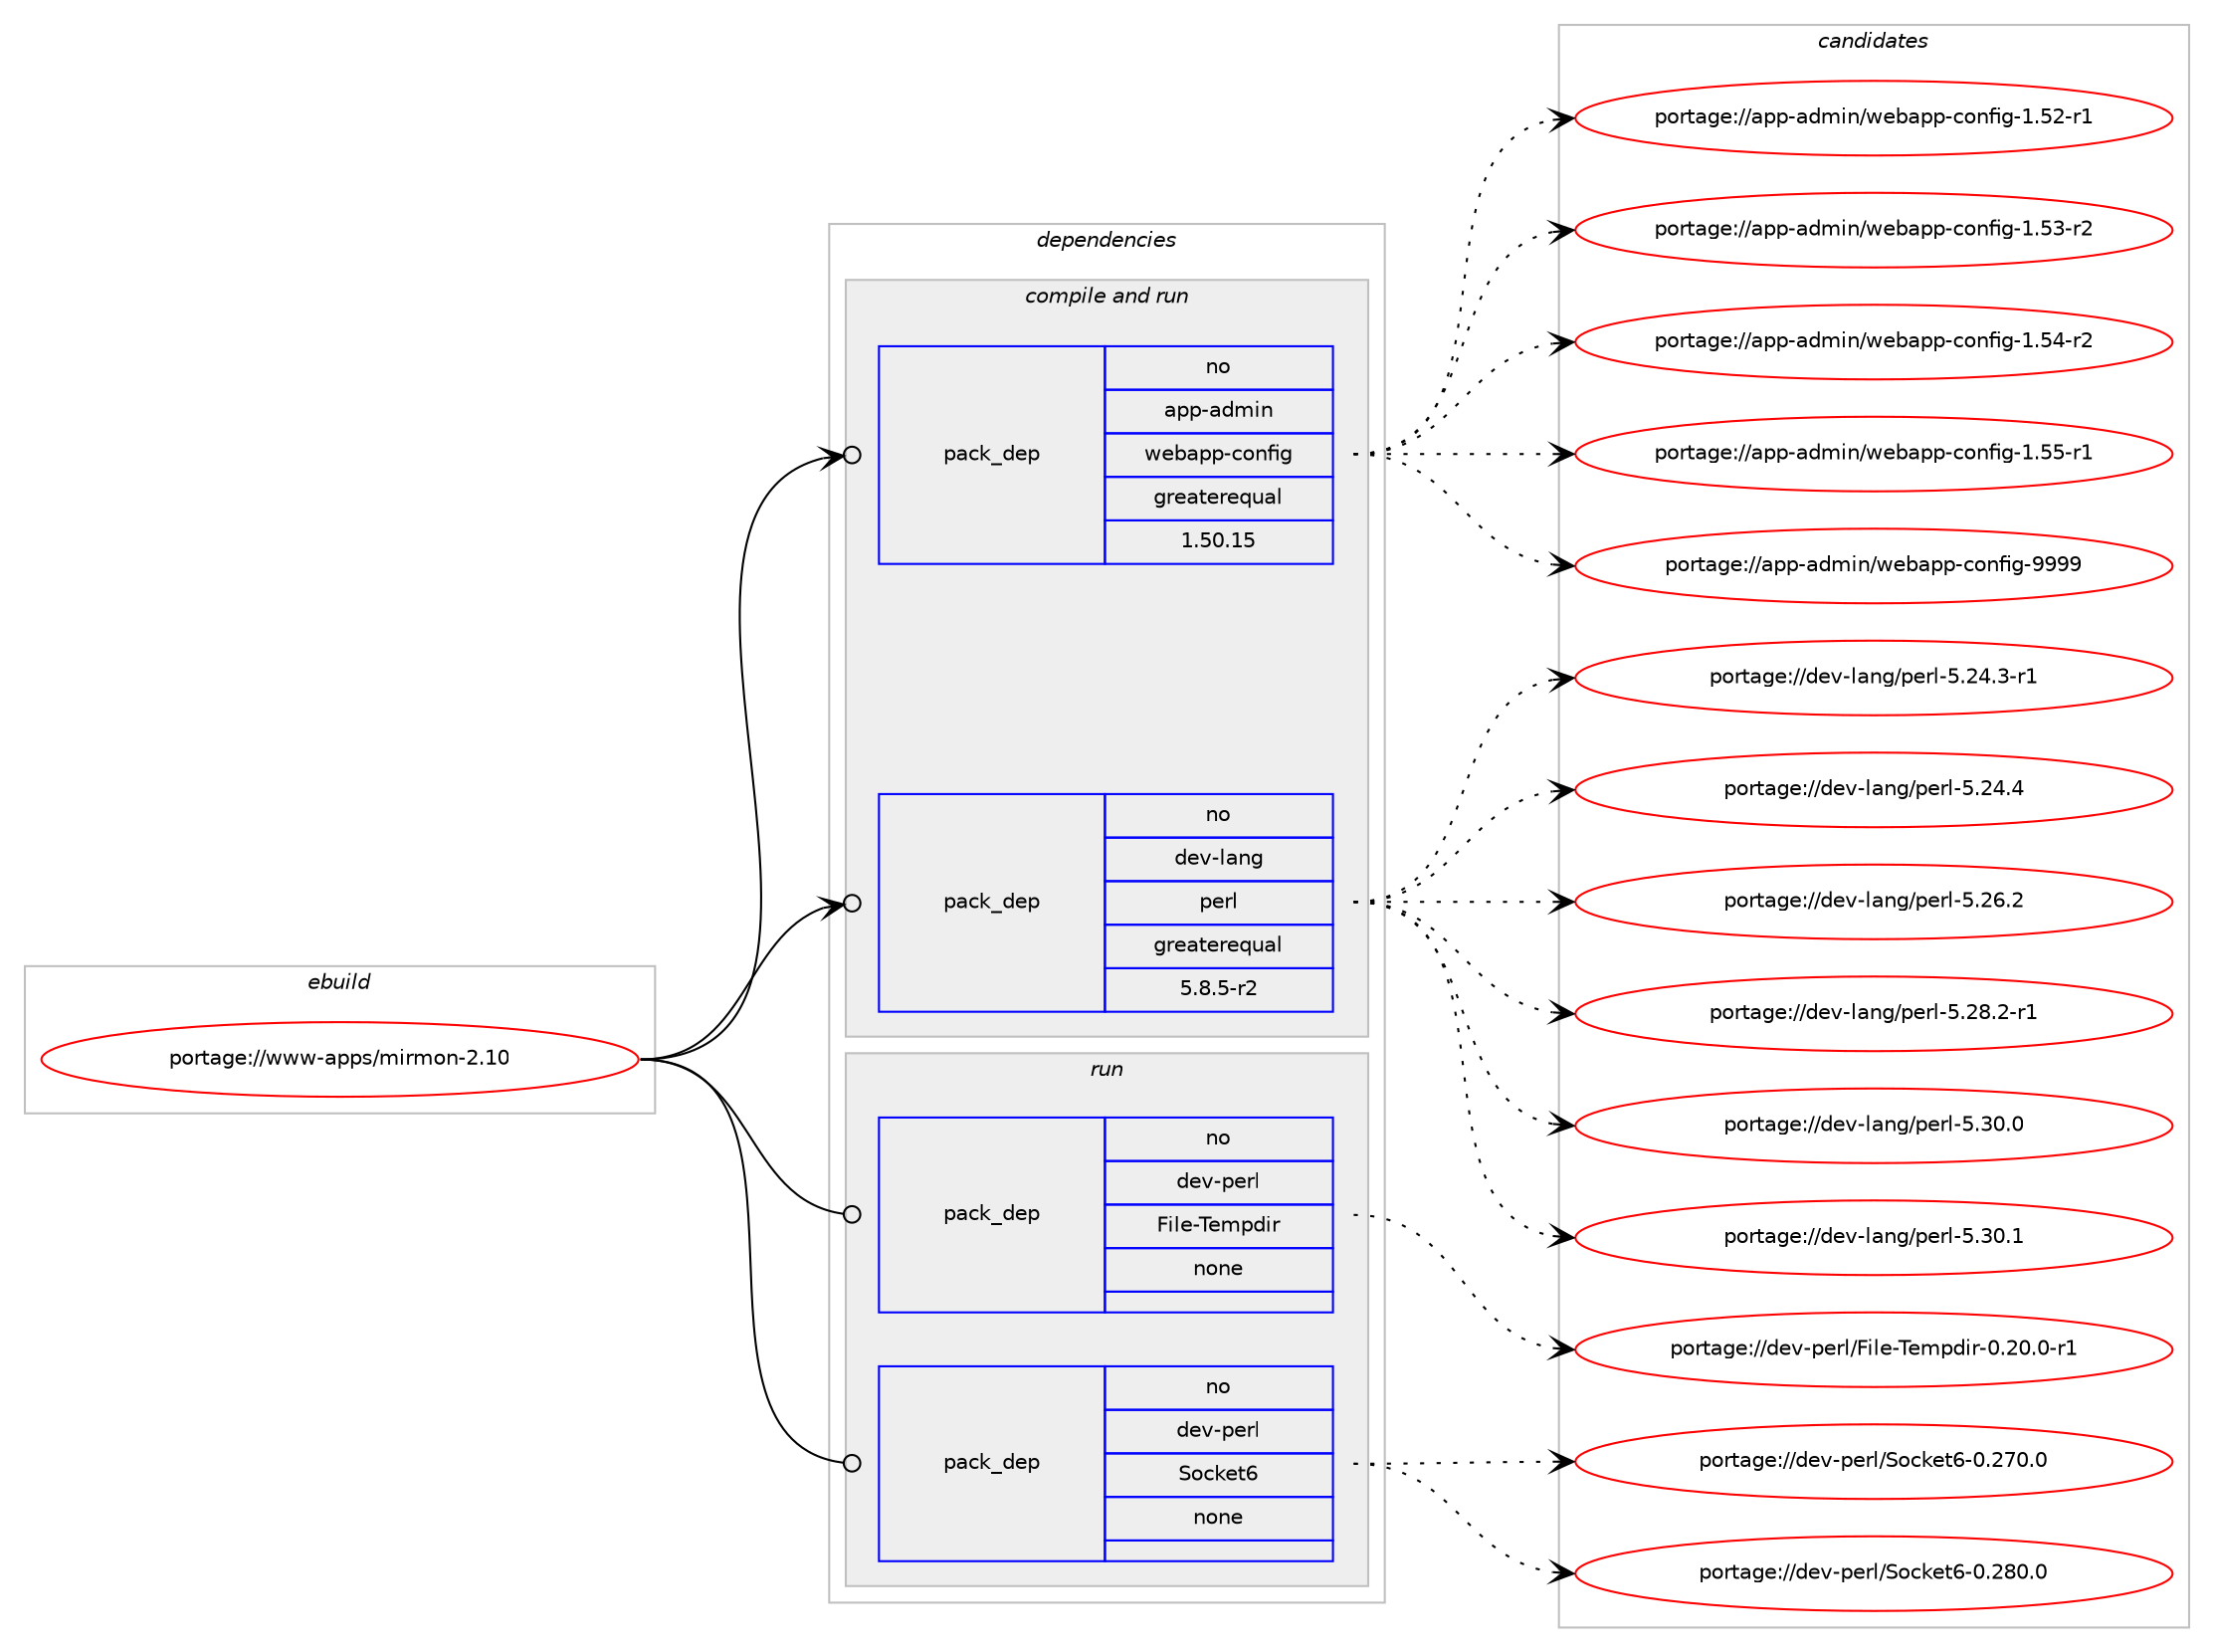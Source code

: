 digraph prolog {

# *************
# Graph options
# *************

newrank=true;
concentrate=true;
compound=true;
graph [rankdir=LR,fontname=Helvetica,fontsize=10,ranksep=1.5];#, ranksep=2.5, nodesep=0.2];
edge  [arrowhead=vee];
node  [fontname=Helvetica,fontsize=10];

# **********
# The ebuild
# **********

subgraph cluster_leftcol {
color=gray;
rank=same;
label=<<i>ebuild</i>>;
id [label="portage://www-apps/mirmon-2.10", color=red, width=4, href="../www-apps/mirmon-2.10.svg"];
}

# ****************
# The dependencies
# ****************

subgraph cluster_midcol {
color=gray;
label=<<i>dependencies</i>>;
subgraph cluster_compile {
fillcolor="#eeeeee";
style=filled;
label=<<i>compile</i>>;
}
subgraph cluster_compileandrun {
fillcolor="#eeeeee";
style=filled;
label=<<i>compile and run</i>>;
subgraph pack324879 {
dependency438142 [label=<<TABLE BORDER="0" CELLBORDER="1" CELLSPACING="0" CELLPADDING="4" WIDTH="220"><TR><TD ROWSPAN="6" CELLPADDING="30">pack_dep</TD></TR><TR><TD WIDTH="110">no</TD></TR><TR><TD>app-admin</TD></TR><TR><TD>webapp-config</TD></TR><TR><TD>greaterequal</TD></TR><TR><TD>1.50.15</TD></TR></TABLE>>, shape=none, color=blue];
}
id:e -> dependency438142:w [weight=20,style="solid",arrowhead="odotvee"];
subgraph pack324880 {
dependency438143 [label=<<TABLE BORDER="0" CELLBORDER="1" CELLSPACING="0" CELLPADDING="4" WIDTH="220"><TR><TD ROWSPAN="6" CELLPADDING="30">pack_dep</TD></TR><TR><TD WIDTH="110">no</TD></TR><TR><TD>dev-lang</TD></TR><TR><TD>perl</TD></TR><TR><TD>greaterequal</TD></TR><TR><TD>5.8.5-r2</TD></TR></TABLE>>, shape=none, color=blue];
}
id:e -> dependency438143:w [weight=20,style="solid",arrowhead="odotvee"];
}
subgraph cluster_run {
fillcolor="#eeeeee";
style=filled;
label=<<i>run</i>>;
subgraph pack324881 {
dependency438144 [label=<<TABLE BORDER="0" CELLBORDER="1" CELLSPACING="0" CELLPADDING="4" WIDTH="220"><TR><TD ROWSPAN="6" CELLPADDING="30">pack_dep</TD></TR><TR><TD WIDTH="110">no</TD></TR><TR><TD>dev-perl</TD></TR><TR><TD>File-Tempdir</TD></TR><TR><TD>none</TD></TR><TR><TD></TD></TR></TABLE>>, shape=none, color=blue];
}
id:e -> dependency438144:w [weight=20,style="solid",arrowhead="odot"];
subgraph pack324882 {
dependency438145 [label=<<TABLE BORDER="0" CELLBORDER="1" CELLSPACING="0" CELLPADDING="4" WIDTH="220"><TR><TD ROWSPAN="6" CELLPADDING="30">pack_dep</TD></TR><TR><TD WIDTH="110">no</TD></TR><TR><TD>dev-perl</TD></TR><TR><TD>Socket6</TD></TR><TR><TD>none</TD></TR><TR><TD></TD></TR></TABLE>>, shape=none, color=blue];
}
id:e -> dependency438145:w [weight=20,style="solid",arrowhead="odot"];
}
}

# **************
# The candidates
# **************

subgraph cluster_choices {
rank=same;
color=gray;
label=<<i>candidates</i>>;

subgraph choice324879 {
color=black;
nodesep=1;
choiceportage971121124597100109105110471191019897112112459911111010210510345494653504511449 [label="portage://app-admin/webapp-config-1.52-r1", color=red, width=4,href="../app-admin/webapp-config-1.52-r1.svg"];
choiceportage971121124597100109105110471191019897112112459911111010210510345494653514511450 [label="portage://app-admin/webapp-config-1.53-r2", color=red, width=4,href="../app-admin/webapp-config-1.53-r2.svg"];
choiceportage971121124597100109105110471191019897112112459911111010210510345494653524511450 [label="portage://app-admin/webapp-config-1.54-r2", color=red, width=4,href="../app-admin/webapp-config-1.54-r2.svg"];
choiceportage971121124597100109105110471191019897112112459911111010210510345494653534511449 [label="portage://app-admin/webapp-config-1.55-r1", color=red, width=4,href="../app-admin/webapp-config-1.55-r1.svg"];
choiceportage97112112459710010910511047119101989711211245991111101021051034557575757 [label="portage://app-admin/webapp-config-9999", color=red, width=4,href="../app-admin/webapp-config-9999.svg"];
dependency438142:e -> choiceportage971121124597100109105110471191019897112112459911111010210510345494653504511449:w [style=dotted,weight="100"];
dependency438142:e -> choiceportage971121124597100109105110471191019897112112459911111010210510345494653514511450:w [style=dotted,weight="100"];
dependency438142:e -> choiceportage971121124597100109105110471191019897112112459911111010210510345494653524511450:w [style=dotted,weight="100"];
dependency438142:e -> choiceportage971121124597100109105110471191019897112112459911111010210510345494653534511449:w [style=dotted,weight="100"];
dependency438142:e -> choiceportage97112112459710010910511047119101989711211245991111101021051034557575757:w [style=dotted,weight="100"];
}
subgraph choice324880 {
color=black;
nodesep=1;
choiceportage100101118451089711010347112101114108455346505246514511449 [label="portage://dev-lang/perl-5.24.3-r1", color=red, width=4,href="../dev-lang/perl-5.24.3-r1.svg"];
choiceportage10010111845108971101034711210111410845534650524652 [label="portage://dev-lang/perl-5.24.4", color=red, width=4,href="../dev-lang/perl-5.24.4.svg"];
choiceportage10010111845108971101034711210111410845534650544650 [label="portage://dev-lang/perl-5.26.2", color=red, width=4,href="../dev-lang/perl-5.26.2.svg"];
choiceportage100101118451089711010347112101114108455346505646504511449 [label="portage://dev-lang/perl-5.28.2-r1", color=red, width=4,href="../dev-lang/perl-5.28.2-r1.svg"];
choiceportage10010111845108971101034711210111410845534651484648 [label="portage://dev-lang/perl-5.30.0", color=red, width=4,href="../dev-lang/perl-5.30.0.svg"];
choiceportage10010111845108971101034711210111410845534651484649 [label="portage://dev-lang/perl-5.30.1", color=red, width=4,href="../dev-lang/perl-5.30.1.svg"];
dependency438143:e -> choiceportage100101118451089711010347112101114108455346505246514511449:w [style=dotted,weight="100"];
dependency438143:e -> choiceportage10010111845108971101034711210111410845534650524652:w [style=dotted,weight="100"];
dependency438143:e -> choiceportage10010111845108971101034711210111410845534650544650:w [style=dotted,weight="100"];
dependency438143:e -> choiceportage100101118451089711010347112101114108455346505646504511449:w [style=dotted,weight="100"];
dependency438143:e -> choiceportage10010111845108971101034711210111410845534651484648:w [style=dotted,weight="100"];
dependency438143:e -> choiceportage10010111845108971101034711210111410845534651484649:w [style=dotted,weight="100"];
}
subgraph choice324881 {
color=black;
nodesep=1;
choiceportage1001011184511210111410847701051081014584101109112100105114454846504846484511449 [label="portage://dev-perl/File-Tempdir-0.20.0-r1", color=red, width=4,href="../dev-perl/File-Tempdir-0.20.0-r1.svg"];
dependency438144:e -> choiceportage1001011184511210111410847701051081014584101109112100105114454846504846484511449:w [style=dotted,weight="100"];
}
subgraph choice324882 {
color=black;
nodesep=1;
choiceportage10010111845112101114108478311199107101116544548465055484648 [label="portage://dev-perl/Socket6-0.270.0", color=red, width=4,href="../dev-perl/Socket6-0.270.0.svg"];
choiceportage10010111845112101114108478311199107101116544548465056484648 [label="portage://dev-perl/Socket6-0.280.0", color=red, width=4,href="../dev-perl/Socket6-0.280.0.svg"];
dependency438145:e -> choiceportage10010111845112101114108478311199107101116544548465055484648:w [style=dotted,weight="100"];
dependency438145:e -> choiceportage10010111845112101114108478311199107101116544548465056484648:w [style=dotted,weight="100"];
}
}

}
